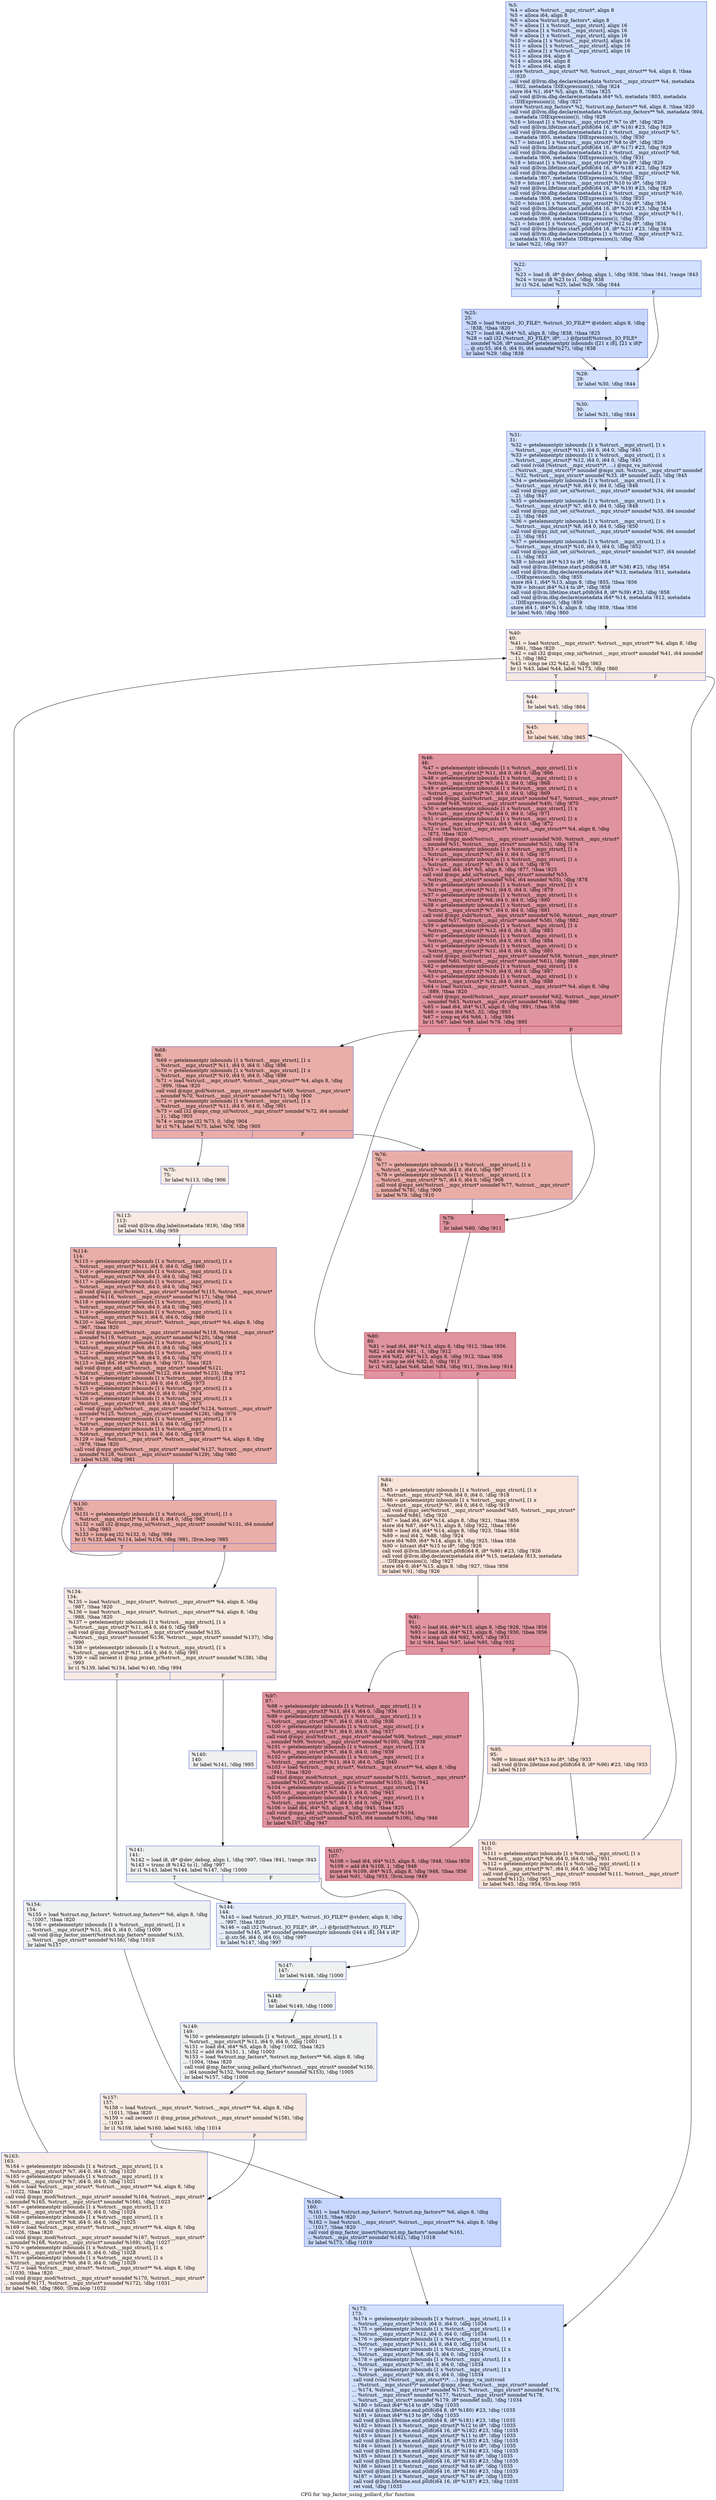digraph "CFG for 'mp_factor_using_pollard_rho' function" {
	label="CFG for 'mp_factor_using_pollard_rho' function";

	Node0x194f090 [shape=record,color="#3d50c3ff", style=filled, fillcolor="#9abbff70",label="{%3:\l  %4 = alloca %struct.__mpz_struct*, align 8\l  %5 = alloca i64, align 8\l  %6 = alloca %struct.mp_factors*, align 8\l  %7 = alloca [1 x %struct.__mpz_struct], align 16\l  %8 = alloca [1 x %struct.__mpz_struct], align 16\l  %9 = alloca [1 x %struct.__mpz_struct], align 16\l  %10 = alloca [1 x %struct.__mpz_struct], align 16\l  %11 = alloca [1 x %struct.__mpz_struct], align 16\l  %12 = alloca [1 x %struct.__mpz_struct], align 16\l  %13 = alloca i64, align 8\l  %14 = alloca i64, align 8\l  %15 = alloca i64, align 8\l  store %struct.__mpz_struct* %0, %struct.__mpz_struct** %4, align 8, !tbaa\l... !820\l  call void @llvm.dbg.declare(metadata %struct.__mpz_struct** %4, metadata\l... !802, metadata !DIExpression()), !dbg !824\l  store i64 %1, i64* %5, align 8, !tbaa !825\l  call void @llvm.dbg.declare(metadata i64* %5, metadata !803, metadata\l... !DIExpression()), !dbg !827\l  store %struct.mp_factors* %2, %struct.mp_factors** %6, align 8, !tbaa !820\l  call void @llvm.dbg.declare(metadata %struct.mp_factors** %6, metadata !804,\l... metadata !DIExpression()), !dbg !828\l  %16 = bitcast [1 x %struct.__mpz_struct]* %7 to i8*, !dbg !829\l  call void @llvm.lifetime.start.p0i8(i64 16, i8* %16) #23, !dbg !829\l  call void @llvm.dbg.declare(metadata [1 x %struct.__mpz_struct]* %7,\l... metadata !805, metadata !DIExpression()), !dbg !830\l  %17 = bitcast [1 x %struct.__mpz_struct]* %8 to i8*, !dbg !829\l  call void @llvm.lifetime.start.p0i8(i64 16, i8* %17) #23, !dbg !829\l  call void @llvm.dbg.declare(metadata [1 x %struct.__mpz_struct]* %8,\l... metadata !806, metadata !DIExpression()), !dbg !831\l  %18 = bitcast [1 x %struct.__mpz_struct]* %9 to i8*, !dbg !829\l  call void @llvm.lifetime.start.p0i8(i64 16, i8* %18) #23, !dbg !829\l  call void @llvm.dbg.declare(metadata [1 x %struct.__mpz_struct]* %9,\l... metadata !807, metadata !DIExpression()), !dbg !832\l  %19 = bitcast [1 x %struct.__mpz_struct]* %10 to i8*, !dbg !829\l  call void @llvm.lifetime.start.p0i8(i64 16, i8* %19) #23, !dbg !829\l  call void @llvm.dbg.declare(metadata [1 x %struct.__mpz_struct]* %10,\l... metadata !808, metadata !DIExpression()), !dbg !833\l  %20 = bitcast [1 x %struct.__mpz_struct]* %11 to i8*, !dbg !834\l  call void @llvm.lifetime.start.p0i8(i64 16, i8* %20) #23, !dbg !834\l  call void @llvm.dbg.declare(metadata [1 x %struct.__mpz_struct]* %11,\l... metadata !809, metadata !DIExpression()), !dbg !835\l  %21 = bitcast [1 x %struct.__mpz_struct]* %12 to i8*, !dbg !834\l  call void @llvm.lifetime.start.p0i8(i64 16, i8* %21) #23, !dbg !834\l  call void @llvm.dbg.declare(metadata [1 x %struct.__mpz_struct]* %12,\l... metadata !810, metadata !DIExpression()), !dbg !836\l  br label %22, !dbg !837\l}"];
	Node0x194f090 -> Node0x194f210;
	Node0x194f210 [shape=record,color="#3d50c3ff", style=filled, fillcolor="#9abbff70",label="{%22:\l22:                                               \l  %23 = load i8, i8* @dev_debug, align 1, !dbg !838, !tbaa !841, !range !843\l  %24 = trunc i8 %23 to i1, !dbg !838\l  br i1 %24, label %25, label %29, !dbg !844\l|{<s0>T|<s1>F}}"];
	Node0x194f210:s0 -> Node0x194f260;
	Node0x194f210:s1 -> Node0x194f2b0;
	Node0x194f260 [shape=record,color="#3d50c3ff", style=filled, fillcolor="#81a4fb70",label="{%25:\l25:                                               \l  %26 = load %struct._IO_FILE*, %struct._IO_FILE** @stderr, align 8, !dbg\l... !838, !tbaa !820\l  %27 = load i64, i64* %5, align 8, !dbg !838, !tbaa !825\l  %28 = call i32 (%struct._IO_FILE*, i8*, ...) @fprintf(%struct._IO_FILE*\l... noundef %26, i8* noundef getelementptr inbounds ([21 x i8], [21 x i8]*\l... @.str.55, i64 0, i64 0), i64 noundef %27), !dbg !838\l  br label %29, !dbg !838\l}"];
	Node0x194f260 -> Node0x194f2b0;
	Node0x194f2b0 [shape=record,color="#3d50c3ff", style=filled, fillcolor="#9abbff70",label="{%29:\l29:                                               \l  br label %30, !dbg !844\l}"];
	Node0x194f2b0 -> Node0x194f300;
	Node0x194f300 [shape=record,color="#3d50c3ff", style=filled, fillcolor="#9abbff70",label="{%30:\l30:                                               \l  br label %31, !dbg !844\l}"];
	Node0x194f300 -> Node0x194f350;
	Node0x194f350 [shape=record,color="#3d50c3ff", style=filled, fillcolor="#9abbff70",label="{%31:\l31:                                               \l  %32 = getelementptr inbounds [1 x %struct.__mpz_struct], [1 x\l... %struct.__mpz_struct]* %11, i64 0, i64 0, !dbg !845\l  %33 = getelementptr inbounds [1 x %struct.__mpz_struct], [1 x\l... %struct.__mpz_struct]* %12, i64 0, i64 0, !dbg !845\l  call void (void (%struct.__mpz_struct*)*, ...) @mpz_va_init(void\l... (%struct.__mpz_struct*)* noundef @mpz_init, %struct.__mpz_struct* noundef\l... %32, %struct.__mpz_struct* noundef %33, i8* noundef null), !dbg !845\l  %34 = getelementptr inbounds [1 x %struct.__mpz_struct], [1 x\l... %struct.__mpz_struct]* %9, i64 0, i64 0, !dbg !846\l  call void @mpz_init_set_si(%struct.__mpz_struct* noundef %34, i64 noundef\l... 2), !dbg !847\l  %35 = getelementptr inbounds [1 x %struct.__mpz_struct], [1 x\l... %struct.__mpz_struct]* %7, i64 0, i64 0, !dbg !848\l  call void @mpz_init_set_si(%struct.__mpz_struct* noundef %35, i64 noundef\l... 2), !dbg !849\l  %36 = getelementptr inbounds [1 x %struct.__mpz_struct], [1 x\l... %struct.__mpz_struct]* %8, i64 0, i64 0, !dbg !850\l  call void @mpz_init_set_si(%struct.__mpz_struct* noundef %36, i64 noundef\l... 2), !dbg !851\l  %37 = getelementptr inbounds [1 x %struct.__mpz_struct], [1 x\l... %struct.__mpz_struct]* %10, i64 0, i64 0, !dbg !852\l  call void @mpz_init_set_ui(%struct.__mpz_struct* noundef %37, i64 noundef\l... 1), !dbg !853\l  %38 = bitcast i64* %13 to i8*, !dbg !854\l  call void @llvm.lifetime.start.p0i8(i64 8, i8* %38) #23, !dbg !854\l  call void @llvm.dbg.declare(metadata i64* %13, metadata !811, metadata\l... !DIExpression()), !dbg !855\l  store i64 1, i64* %13, align 8, !dbg !855, !tbaa !856\l  %39 = bitcast i64* %14 to i8*, !dbg !858\l  call void @llvm.lifetime.start.p0i8(i64 8, i8* %39) #23, !dbg !858\l  call void @llvm.dbg.declare(metadata i64* %14, metadata !812, metadata\l... !DIExpression()), !dbg !859\l  store i64 1, i64* %14, align 8, !dbg !859, !tbaa !856\l  br label %40, !dbg !860\l}"];
	Node0x194f350 -> Node0x194f3a0;
	Node0x194f3a0 [shape=record,color="#3d50c3ff", style=filled, fillcolor="#eed0c070",label="{%40:\l40:                                               \l  %41 = load %struct.__mpz_struct*, %struct.__mpz_struct** %4, align 8, !dbg\l... !861, !tbaa !820\l  %42 = call i32 @mpz_cmp_ui(%struct.__mpz_struct* noundef %41, i64 noundef\l... 1), !dbg !862\l  %43 = icmp ne i32 %42, 0, !dbg !863\l  br i1 %43, label %44, label %173, !dbg !860\l|{<s0>T|<s1>F}}"];
	Node0x194f3a0:s0 -> Node0x194f3f0;
	Node0x194f3a0:s1 -> Node0x194fcb0;
	Node0x194f3f0 [shape=record,color="#3d50c3ff", style=filled, fillcolor="#eed0c070",label="{%44:\l44:                                               \l  br label %45, !dbg !864\l}"];
	Node0x194f3f0 -> Node0x194f440;
	Node0x194f440 [shape=record,color="#3d50c3ff", style=filled, fillcolor="#f7b39670",label="{%45:\l45:                                               \l  br label %46, !dbg !865\l}"];
	Node0x194f440 -> Node0x194f490;
	Node0x194f490 [shape=record,color="#b70d28ff", style=filled, fillcolor="#b70d2870",label="{%46:\l46:                                               \l  %47 = getelementptr inbounds [1 x %struct.__mpz_struct], [1 x\l... %struct.__mpz_struct]* %11, i64 0, i64 0, !dbg !866\l  %48 = getelementptr inbounds [1 x %struct.__mpz_struct], [1 x\l... %struct.__mpz_struct]* %7, i64 0, i64 0, !dbg !868\l  %49 = getelementptr inbounds [1 x %struct.__mpz_struct], [1 x\l... %struct.__mpz_struct]* %7, i64 0, i64 0, !dbg !869\l  call void @mpz_mul(%struct.__mpz_struct* noundef %47, %struct.__mpz_struct*\l... noundef %48, %struct.__mpz_struct* noundef %49), !dbg !870\l  %50 = getelementptr inbounds [1 x %struct.__mpz_struct], [1 x\l... %struct.__mpz_struct]* %7, i64 0, i64 0, !dbg !871\l  %51 = getelementptr inbounds [1 x %struct.__mpz_struct], [1 x\l... %struct.__mpz_struct]* %11, i64 0, i64 0, !dbg !872\l  %52 = load %struct.__mpz_struct*, %struct.__mpz_struct** %4, align 8, !dbg\l... !873, !tbaa !820\l  call void @mpz_mod(%struct.__mpz_struct* noundef %50, %struct.__mpz_struct*\l... noundef %51, %struct.__mpz_struct* noundef %52), !dbg !874\l  %53 = getelementptr inbounds [1 x %struct.__mpz_struct], [1 x\l... %struct.__mpz_struct]* %7, i64 0, i64 0, !dbg !875\l  %54 = getelementptr inbounds [1 x %struct.__mpz_struct], [1 x\l... %struct.__mpz_struct]* %7, i64 0, i64 0, !dbg !876\l  %55 = load i64, i64* %5, align 8, !dbg !877, !tbaa !825\l  call void @mpz_add_ui(%struct.__mpz_struct* noundef %53,\l... %struct.__mpz_struct* noundef %54, i64 noundef %55), !dbg !878\l  %56 = getelementptr inbounds [1 x %struct.__mpz_struct], [1 x\l... %struct.__mpz_struct]* %11, i64 0, i64 0, !dbg !879\l  %57 = getelementptr inbounds [1 x %struct.__mpz_struct], [1 x\l... %struct.__mpz_struct]* %8, i64 0, i64 0, !dbg !880\l  %58 = getelementptr inbounds [1 x %struct.__mpz_struct], [1 x\l... %struct.__mpz_struct]* %7, i64 0, i64 0, !dbg !881\l  call void @mpz_sub(%struct.__mpz_struct* noundef %56, %struct.__mpz_struct*\l... noundef %57, %struct.__mpz_struct* noundef %58), !dbg !882\l  %59 = getelementptr inbounds [1 x %struct.__mpz_struct], [1 x\l... %struct.__mpz_struct]* %12, i64 0, i64 0, !dbg !883\l  %60 = getelementptr inbounds [1 x %struct.__mpz_struct], [1 x\l... %struct.__mpz_struct]* %10, i64 0, i64 0, !dbg !884\l  %61 = getelementptr inbounds [1 x %struct.__mpz_struct], [1 x\l... %struct.__mpz_struct]* %11, i64 0, i64 0, !dbg !885\l  call void @mpz_mul(%struct.__mpz_struct* noundef %59, %struct.__mpz_struct*\l... noundef %60, %struct.__mpz_struct* noundef %61), !dbg !886\l  %62 = getelementptr inbounds [1 x %struct.__mpz_struct], [1 x\l... %struct.__mpz_struct]* %10, i64 0, i64 0, !dbg !887\l  %63 = getelementptr inbounds [1 x %struct.__mpz_struct], [1 x\l... %struct.__mpz_struct]* %12, i64 0, i64 0, !dbg !888\l  %64 = load %struct.__mpz_struct*, %struct.__mpz_struct** %4, align 8, !dbg\l... !889, !tbaa !820\l  call void @mpz_mod(%struct.__mpz_struct* noundef %62, %struct.__mpz_struct*\l... noundef %63, %struct.__mpz_struct* noundef %64), !dbg !890\l  %65 = load i64, i64* %13, align 8, !dbg !891, !tbaa !856\l  %66 = urem i64 %65, 32, !dbg !893\l  %67 = icmp eq i64 %66, 1, !dbg !894\l  br i1 %67, label %68, label %79, !dbg !895\l|{<s0>T|<s1>F}}"];
	Node0x194f490:s0 -> Node0x194f4e0;
	Node0x194f490:s1 -> Node0x194f5d0;
	Node0x194f4e0 [shape=record,color="#3d50c3ff", style=filled, fillcolor="#d0473d70",label="{%68:\l68:                                               \l  %69 = getelementptr inbounds [1 x %struct.__mpz_struct], [1 x\l... %struct.__mpz_struct]* %11, i64 0, i64 0, !dbg !896\l  %70 = getelementptr inbounds [1 x %struct.__mpz_struct], [1 x\l... %struct.__mpz_struct]* %10, i64 0, i64 0, !dbg !898\l  %71 = load %struct.__mpz_struct*, %struct.__mpz_struct** %4, align 8, !dbg\l... !899, !tbaa !820\l  call void @mpz_gcd(%struct.__mpz_struct* noundef %69, %struct.__mpz_struct*\l... noundef %70, %struct.__mpz_struct* noundef %71), !dbg !900\l  %72 = getelementptr inbounds [1 x %struct.__mpz_struct], [1 x\l... %struct.__mpz_struct]* %11, i64 0, i64 0, !dbg !901\l  %73 = call i32 @mpz_cmp_ui(%struct.__mpz_struct* noundef %72, i64 noundef\l... 1), !dbg !903\l  %74 = icmp ne i32 %73, 0, !dbg !904\l  br i1 %74, label %75, label %76, !dbg !905\l|{<s0>T|<s1>F}}"];
	Node0x194f4e0:s0 -> Node0x194f530;
	Node0x194f4e0:s1 -> Node0x194f580;
	Node0x194f530 [shape=record,color="#3d50c3ff", style=filled, fillcolor="#eed0c070",label="{%75:\l75:                                               \l  br label %113, !dbg !906\l}"];
	Node0x194f530 -> Node0x194f850;
	Node0x194f580 [shape=record,color="#3d50c3ff", style=filled, fillcolor="#d0473d70",label="{%76:\l76:                                               \l  %77 = getelementptr inbounds [1 x %struct.__mpz_struct], [1 x\l... %struct.__mpz_struct]* %9, i64 0, i64 0, !dbg !907\l  %78 = getelementptr inbounds [1 x %struct.__mpz_struct], [1 x\l... %struct.__mpz_struct]* %7, i64 0, i64 0, !dbg !908\l  call void @mpz_set(%struct.__mpz_struct* noundef %77, %struct.__mpz_struct*\l... noundef %78), !dbg !909\l  br label %79, !dbg !910\l}"];
	Node0x194f580 -> Node0x194f5d0;
	Node0x194f5d0 [shape=record,color="#b70d28ff", style=filled, fillcolor="#b70d2870",label="{%79:\l79:                                               \l  br label %80, !dbg !911\l}"];
	Node0x194f5d0 -> Node0x194f620;
	Node0x194f620 [shape=record,color="#b70d28ff", style=filled, fillcolor="#b70d2870",label="{%80:\l80:                                               \l  %81 = load i64, i64* %13, align 8, !dbg !912, !tbaa !856\l  %82 = add i64 %81, -1, !dbg !912\l  store i64 %82, i64* %13, align 8, !dbg !912, !tbaa !856\l  %83 = icmp ne i64 %82, 0, !dbg !913\l  br i1 %83, label %46, label %84, !dbg !911, !llvm.loop !914\l|{<s0>T|<s1>F}}"];
	Node0x194f620:s0 -> Node0x194f490;
	Node0x194f620:s1 -> Node0x194f670;
	Node0x194f670 [shape=record,color="#3d50c3ff", style=filled, fillcolor="#f5c1a970",label="{%84:\l84:                                               \l  %85 = getelementptr inbounds [1 x %struct.__mpz_struct], [1 x\l... %struct.__mpz_struct]* %8, i64 0, i64 0, !dbg !918\l  %86 = getelementptr inbounds [1 x %struct.__mpz_struct], [1 x\l... %struct.__mpz_struct]* %7, i64 0, i64 0, !dbg !919\l  call void @mpz_set(%struct.__mpz_struct* noundef %85, %struct.__mpz_struct*\l... noundef %86), !dbg !920\l  %87 = load i64, i64* %14, align 8, !dbg !921, !tbaa !856\l  store i64 %87, i64* %13, align 8, !dbg !922, !tbaa !856\l  %88 = load i64, i64* %14, align 8, !dbg !923, !tbaa !856\l  %89 = mul i64 2, %88, !dbg !924\l  store i64 %89, i64* %14, align 8, !dbg !925, !tbaa !856\l  %90 = bitcast i64* %15 to i8*, !dbg !926\l  call void @llvm.lifetime.start.p0i8(i64 8, i8* %90) #23, !dbg !926\l  call void @llvm.dbg.declare(metadata i64* %15, metadata !813, metadata\l... !DIExpression()), !dbg !927\l  store i64 0, i64* %15, align 8, !dbg !927, !tbaa !856\l  br label %91, !dbg !926\l}"];
	Node0x194f670 -> Node0x194f6c0;
	Node0x194f6c0 [shape=record,color="#b70d28ff", style=filled, fillcolor="#b70d2870",label="{%91:\l91:                                               \l  %92 = load i64, i64* %15, align 8, !dbg !928, !tbaa !856\l  %93 = load i64, i64* %13, align 8, !dbg !930, !tbaa !856\l  %94 = icmp ult i64 %92, %93, !dbg !931\l  br i1 %94, label %97, label %95, !dbg !932\l|{<s0>T|<s1>F}}"];
	Node0x194f6c0:s0 -> Node0x194f760;
	Node0x194f6c0:s1 -> Node0x194f710;
	Node0x194f710 [shape=record,color="#3d50c3ff", style=filled, fillcolor="#f5c1a970",label="{%95:\l95:                                               \l  %96 = bitcast i64* %15 to i8*, !dbg !933\l  call void @llvm.lifetime.end.p0i8(i64 8, i8* %96) #23, !dbg !933\l  br label %110\l}"];
	Node0x194f710 -> Node0x194f800;
	Node0x194f760 [shape=record,color="#b70d28ff", style=filled, fillcolor="#b70d2870",label="{%97:\l97:                                               \l  %98 = getelementptr inbounds [1 x %struct.__mpz_struct], [1 x\l... %struct.__mpz_struct]* %11, i64 0, i64 0, !dbg !934\l  %99 = getelementptr inbounds [1 x %struct.__mpz_struct], [1 x\l... %struct.__mpz_struct]* %7, i64 0, i64 0, !dbg !936\l  %100 = getelementptr inbounds [1 x %struct.__mpz_struct], [1 x\l... %struct.__mpz_struct]* %7, i64 0, i64 0, !dbg !937\l  call void @mpz_mul(%struct.__mpz_struct* noundef %98, %struct.__mpz_struct*\l... noundef %99, %struct.__mpz_struct* noundef %100), !dbg !938\l  %101 = getelementptr inbounds [1 x %struct.__mpz_struct], [1 x\l... %struct.__mpz_struct]* %7, i64 0, i64 0, !dbg !939\l  %102 = getelementptr inbounds [1 x %struct.__mpz_struct], [1 x\l... %struct.__mpz_struct]* %11, i64 0, i64 0, !dbg !940\l  %103 = load %struct.__mpz_struct*, %struct.__mpz_struct** %4, align 8, !dbg\l... !941, !tbaa !820\l  call void @mpz_mod(%struct.__mpz_struct* noundef %101, %struct.__mpz_struct*\l... noundef %102, %struct.__mpz_struct* noundef %103), !dbg !942\l  %104 = getelementptr inbounds [1 x %struct.__mpz_struct], [1 x\l... %struct.__mpz_struct]* %7, i64 0, i64 0, !dbg !943\l  %105 = getelementptr inbounds [1 x %struct.__mpz_struct], [1 x\l... %struct.__mpz_struct]* %7, i64 0, i64 0, !dbg !944\l  %106 = load i64, i64* %5, align 8, !dbg !945, !tbaa !825\l  call void @mpz_add_ui(%struct.__mpz_struct* noundef %104,\l... %struct.__mpz_struct* noundef %105, i64 noundef %106), !dbg !946\l  br label %107, !dbg !947\l}"];
	Node0x194f760 -> Node0x194f7b0;
	Node0x194f7b0 [shape=record,color="#b70d28ff", style=filled, fillcolor="#b70d2870",label="{%107:\l107:                                              \l  %108 = load i64, i64* %15, align 8, !dbg !948, !tbaa !856\l  %109 = add i64 %108, 1, !dbg !948\l  store i64 %109, i64* %15, align 8, !dbg !948, !tbaa !856\l  br label %91, !dbg !933, !llvm.loop !949\l}"];
	Node0x194f7b0 -> Node0x194f6c0;
	Node0x194f800 [shape=record,color="#3d50c3ff", style=filled, fillcolor="#f5c1a970",label="{%110:\l110:                                              \l  %111 = getelementptr inbounds [1 x %struct.__mpz_struct], [1 x\l... %struct.__mpz_struct]* %9, i64 0, i64 0, !dbg !951\l  %112 = getelementptr inbounds [1 x %struct.__mpz_struct], [1 x\l... %struct.__mpz_struct]* %7, i64 0, i64 0, !dbg !952\l  call void @mpz_set(%struct.__mpz_struct* noundef %111, %struct.__mpz_struct*\l... noundef %112), !dbg !953\l  br label %45, !dbg !954, !llvm.loop !955\l}"];
	Node0x194f800 -> Node0x194f440;
	Node0x194f850 [shape=record,color="#3d50c3ff", style=filled, fillcolor="#eed0c070",label="{%113:\l113:                                              \l  call void @llvm.dbg.label(metadata !819), !dbg !958\l  br label %114, !dbg !959\l}"];
	Node0x194f850 -> Node0x194f8a0;
	Node0x194f8a0 [shape=record,color="#3d50c3ff", style=filled, fillcolor="#d0473d70",label="{%114:\l114:                                              \l  %115 = getelementptr inbounds [1 x %struct.__mpz_struct], [1 x\l... %struct.__mpz_struct]* %11, i64 0, i64 0, !dbg !960\l  %116 = getelementptr inbounds [1 x %struct.__mpz_struct], [1 x\l... %struct.__mpz_struct]* %9, i64 0, i64 0, !dbg !962\l  %117 = getelementptr inbounds [1 x %struct.__mpz_struct], [1 x\l... %struct.__mpz_struct]* %9, i64 0, i64 0, !dbg !963\l  call void @mpz_mul(%struct.__mpz_struct* noundef %115, %struct.__mpz_struct*\l... noundef %116, %struct.__mpz_struct* noundef %117), !dbg !964\l  %118 = getelementptr inbounds [1 x %struct.__mpz_struct], [1 x\l... %struct.__mpz_struct]* %9, i64 0, i64 0, !dbg !965\l  %119 = getelementptr inbounds [1 x %struct.__mpz_struct], [1 x\l... %struct.__mpz_struct]* %11, i64 0, i64 0, !dbg !966\l  %120 = load %struct.__mpz_struct*, %struct.__mpz_struct** %4, align 8, !dbg\l... !967, !tbaa !820\l  call void @mpz_mod(%struct.__mpz_struct* noundef %118, %struct.__mpz_struct*\l... noundef %119, %struct.__mpz_struct* noundef %120), !dbg !968\l  %121 = getelementptr inbounds [1 x %struct.__mpz_struct], [1 x\l... %struct.__mpz_struct]* %9, i64 0, i64 0, !dbg !969\l  %122 = getelementptr inbounds [1 x %struct.__mpz_struct], [1 x\l... %struct.__mpz_struct]* %9, i64 0, i64 0, !dbg !970\l  %123 = load i64, i64* %5, align 8, !dbg !971, !tbaa !825\l  call void @mpz_add_ui(%struct.__mpz_struct* noundef %121,\l... %struct.__mpz_struct* noundef %122, i64 noundef %123), !dbg !972\l  %124 = getelementptr inbounds [1 x %struct.__mpz_struct], [1 x\l... %struct.__mpz_struct]* %11, i64 0, i64 0, !dbg !973\l  %125 = getelementptr inbounds [1 x %struct.__mpz_struct], [1 x\l... %struct.__mpz_struct]* %8, i64 0, i64 0, !dbg !974\l  %126 = getelementptr inbounds [1 x %struct.__mpz_struct], [1 x\l... %struct.__mpz_struct]* %9, i64 0, i64 0, !dbg !975\l  call void @mpz_sub(%struct.__mpz_struct* noundef %124, %struct.__mpz_struct*\l... noundef %125, %struct.__mpz_struct* noundef %126), !dbg !976\l  %127 = getelementptr inbounds [1 x %struct.__mpz_struct], [1 x\l... %struct.__mpz_struct]* %11, i64 0, i64 0, !dbg !977\l  %128 = getelementptr inbounds [1 x %struct.__mpz_struct], [1 x\l... %struct.__mpz_struct]* %11, i64 0, i64 0, !dbg !978\l  %129 = load %struct.__mpz_struct*, %struct.__mpz_struct** %4, align 8, !dbg\l... !979, !tbaa !820\l  call void @mpz_gcd(%struct.__mpz_struct* noundef %127, %struct.__mpz_struct*\l... noundef %128, %struct.__mpz_struct* noundef %129), !dbg !980\l  br label %130, !dbg !981\l}"];
	Node0x194f8a0 -> Node0x194f8f0;
	Node0x194f8f0 [shape=record,color="#3d50c3ff", style=filled, fillcolor="#d0473d70",label="{%130:\l130:                                              \l  %131 = getelementptr inbounds [1 x %struct.__mpz_struct], [1 x\l... %struct.__mpz_struct]* %11, i64 0, i64 0, !dbg !982\l  %132 = call i32 @mpz_cmp_ui(%struct.__mpz_struct* noundef %131, i64 noundef\l... 1), !dbg !983\l  %133 = icmp eq i32 %132, 0, !dbg !984\l  br i1 %133, label %114, label %134, !dbg !981, !llvm.loop !985\l|{<s0>T|<s1>F}}"];
	Node0x194f8f0:s0 -> Node0x194f8a0;
	Node0x194f8f0:s1 -> Node0x194f940;
	Node0x194f940 [shape=record,color="#3d50c3ff", style=filled, fillcolor="#eed0c070",label="{%134:\l134:                                              \l  %135 = load %struct.__mpz_struct*, %struct.__mpz_struct** %4, align 8, !dbg\l... !987, !tbaa !820\l  %136 = load %struct.__mpz_struct*, %struct.__mpz_struct** %4, align 8, !dbg\l... !988, !tbaa !820\l  %137 = getelementptr inbounds [1 x %struct.__mpz_struct], [1 x\l... %struct.__mpz_struct]* %11, i64 0, i64 0, !dbg !989\l  call void @mpz_divexact(%struct.__mpz_struct* noundef %135,\l... %struct.__mpz_struct* noundef %136, %struct.__mpz_struct* noundef %137), !dbg\l... !990\l  %138 = getelementptr inbounds [1 x %struct.__mpz_struct], [1 x\l... %struct.__mpz_struct]* %11, i64 0, i64 0, !dbg !991\l  %139 = call zeroext i1 @mp_prime_p(%struct.__mpz_struct* noundef %138), !dbg\l... !993\l  br i1 %139, label %154, label %140, !dbg !994\l|{<s0>T|<s1>F}}"];
	Node0x194f940:s0 -> Node0x194fb70;
	Node0x194f940:s1 -> Node0x194f990;
	Node0x194f990 [shape=record,color="#3d50c3ff", style=filled, fillcolor="#dbdcde70",label="{%140:\l140:                                              \l  br label %141, !dbg !995\l}"];
	Node0x194f990 -> Node0x194f9e0;
	Node0x194f9e0 [shape=record,color="#3d50c3ff", style=filled, fillcolor="#dbdcde70",label="{%141:\l141:                                              \l  %142 = load i8, i8* @dev_debug, align 1, !dbg !997, !tbaa !841, !range !843\l  %143 = trunc i8 %142 to i1, !dbg !997\l  br i1 %143, label %144, label %147, !dbg !1000\l|{<s0>T|<s1>F}}"];
	Node0x194f9e0:s0 -> Node0x194fa30;
	Node0x194f9e0:s1 -> Node0x194fa80;
	Node0x194fa30 [shape=record,color="#3d50c3ff", style=filled, fillcolor="#c7d7f070",label="{%144:\l144:                                              \l  %145 = load %struct._IO_FILE*, %struct._IO_FILE** @stderr, align 8, !dbg\l... !997, !tbaa !820\l  %146 = call i32 (%struct._IO_FILE*, i8*, ...) @fprintf(%struct._IO_FILE*\l... noundef %145, i8* noundef getelementptr inbounds ([44 x i8], [44 x i8]*\l... @.str.56, i64 0, i64 0)), !dbg !997\l  br label %147, !dbg !997\l}"];
	Node0x194fa30 -> Node0x194fa80;
	Node0x194fa80 [shape=record,color="#3d50c3ff", style=filled, fillcolor="#dbdcde70",label="{%147:\l147:                                              \l  br label %148, !dbg !1000\l}"];
	Node0x194fa80 -> Node0x194fad0;
	Node0x194fad0 [shape=record,color="#3d50c3ff", style=filled, fillcolor="#dbdcde70",label="{%148:\l148:                                              \l  br label %149, !dbg !1000\l}"];
	Node0x194fad0 -> Node0x194fb20;
	Node0x194fb20 [shape=record,color="#3d50c3ff", style=filled, fillcolor="#dbdcde70",label="{%149:\l149:                                              \l  %150 = getelementptr inbounds [1 x %struct.__mpz_struct], [1 x\l... %struct.__mpz_struct]* %11, i64 0, i64 0, !dbg !1001\l  %151 = load i64, i64* %5, align 8, !dbg !1002, !tbaa !825\l  %152 = add i64 %151, 1, !dbg !1003\l  %153 = load %struct.mp_factors*, %struct.mp_factors** %6, align 8, !dbg\l... !1004, !tbaa !820\l  call void @mp_factor_using_pollard_rho(%struct.__mpz_struct* noundef %150,\l... i64 noundef %152, %struct.mp_factors* noundef %153), !dbg !1005\l  br label %157, !dbg !1006\l}"];
	Node0x194fb20 -> Node0x194fbc0;
	Node0x194fb70 [shape=record,color="#3d50c3ff", style=filled, fillcolor="#dbdcde70",label="{%154:\l154:                                              \l  %155 = load %struct.mp_factors*, %struct.mp_factors** %6, align 8, !dbg\l... !1007, !tbaa !820\l  %156 = getelementptr inbounds [1 x %struct.__mpz_struct], [1 x\l... %struct.__mpz_struct]* %11, i64 0, i64 0, !dbg !1009\l  call void @mp_factor_insert(%struct.mp_factors* noundef %155,\l... %struct.__mpz_struct* noundef %156), !dbg !1010\l  br label %157\l}"];
	Node0x194fb70 -> Node0x194fbc0;
	Node0x194fbc0 [shape=record,color="#3d50c3ff", style=filled, fillcolor="#eed0c070",label="{%157:\l157:                                              \l  %158 = load %struct.__mpz_struct*, %struct.__mpz_struct** %4, align 8, !dbg\l... !1011, !tbaa !820\l  %159 = call zeroext i1 @mp_prime_p(%struct.__mpz_struct* noundef %158), !dbg\l... !1013\l  br i1 %159, label %160, label %163, !dbg !1014\l|{<s0>T|<s1>F}}"];
	Node0x194fbc0:s0 -> Node0x194fc10;
	Node0x194fbc0:s1 -> Node0x194fc60;
	Node0x194fc10 [shape=record,color="#3d50c3ff", style=filled, fillcolor="#81a4fb70",label="{%160:\l160:                                              \l  %161 = load %struct.mp_factors*, %struct.mp_factors** %6, align 8, !dbg\l... !1015, !tbaa !820\l  %162 = load %struct.__mpz_struct*, %struct.__mpz_struct** %4, align 8, !dbg\l... !1017, !tbaa !820\l  call void @mp_factor_insert(%struct.mp_factors* noundef %161,\l... %struct.__mpz_struct* noundef %162), !dbg !1018\l  br label %173, !dbg !1019\l}"];
	Node0x194fc10 -> Node0x194fcb0;
	Node0x194fc60 [shape=record,color="#3d50c3ff", style=filled, fillcolor="#ecd3c570",label="{%163:\l163:                                              \l  %164 = getelementptr inbounds [1 x %struct.__mpz_struct], [1 x\l... %struct.__mpz_struct]* %7, i64 0, i64 0, !dbg !1020\l  %165 = getelementptr inbounds [1 x %struct.__mpz_struct], [1 x\l... %struct.__mpz_struct]* %7, i64 0, i64 0, !dbg !1021\l  %166 = load %struct.__mpz_struct*, %struct.__mpz_struct** %4, align 8, !dbg\l... !1022, !tbaa !820\l  call void @mpz_mod(%struct.__mpz_struct* noundef %164, %struct.__mpz_struct*\l... noundef %165, %struct.__mpz_struct* noundef %166), !dbg !1023\l  %167 = getelementptr inbounds [1 x %struct.__mpz_struct], [1 x\l... %struct.__mpz_struct]* %8, i64 0, i64 0, !dbg !1024\l  %168 = getelementptr inbounds [1 x %struct.__mpz_struct], [1 x\l... %struct.__mpz_struct]* %8, i64 0, i64 0, !dbg !1025\l  %169 = load %struct.__mpz_struct*, %struct.__mpz_struct** %4, align 8, !dbg\l... !1026, !tbaa !820\l  call void @mpz_mod(%struct.__mpz_struct* noundef %167, %struct.__mpz_struct*\l... noundef %168, %struct.__mpz_struct* noundef %169), !dbg !1027\l  %170 = getelementptr inbounds [1 x %struct.__mpz_struct], [1 x\l... %struct.__mpz_struct]* %9, i64 0, i64 0, !dbg !1028\l  %171 = getelementptr inbounds [1 x %struct.__mpz_struct], [1 x\l... %struct.__mpz_struct]* %9, i64 0, i64 0, !dbg !1029\l  %172 = load %struct.__mpz_struct*, %struct.__mpz_struct** %4, align 8, !dbg\l... !1030, !tbaa !820\l  call void @mpz_mod(%struct.__mpz_struct* noundef %170, %struct.__mpz_struct*\l... noundef %171, %struct.__mpz_struct* noundef %172), !dbg !1031\l  br label %40, !dbg !860, !llvm.loop !1032\l}"];
	Node0x194fc60 -> Node0x194f3a0;
	Node0x194fcb0 [shape=record,color="#3d50c3ff", style=filled, fillcolor="#9abbff70",label="{%173:\l173:                                              \l  %174 = getelementptr inbounds [1 x %struct.__mpz_struct], [1 x\l... %struct.__mpz_struct]* %10, i64 0, i64 0, !dbg !1034\l  %175 = getelementptr inbounds [1 x %struct.__mpz_struct], [1 x\l... %struct.__mpz_struct]* %12, i64 0, i64 0, !dbg !1034\l  %176 = getelementptr inbounds [1 x %struct.__mpz_struct], [1 x\l... %struct.__mpz_struct]* %11, i64 0, i64 0, !dbg !1034\l  %177 = getelementptr inbounds [1 x %struct.__mpz_struct], [1 x\l... %struct.__mpz_struct]* %8, i64 0, i64 0, !dbg !1034\l  %178 = getelementptr inbounds [1 x %struct.__mpz_struct], [1 x\l... %struct.__mpz_struct]* %7, i64 0, i64 0, !dbg !1034\l  %179 = getelementptr inbounds [1 x %struct.__mpz_struct], [1 x\l... %struct.__mpz_struct]* %9, i64 0, i64 0, !dbg !1034\l  call void (void (%struct.__mpz_struct*)*, ...) @mpz_va_init(void\l... (%struct.__mpz_struct*)* noundef @mpz_clear, %struct.__mpz_struct* noundef\l... %174, %struct.__mpz_struct* noundef %175, %struct.__mpz_struct* noundef %176,\l... %struct.__mpz_struct* noundef %177, %struct.__mpz_struct* noundef %178,\l... %struct.__mpz_struct* noundef %179, i8* noundef null), !dbg !1034\l  %180 = bitcast i64* %14 to i8*, !dbg !1035\l  call void @llvm.lifetime.end.p0i8(i64 8, i8* %180) #23, !dbg !1035\l  %181 = bitcast i64* %13 to i8*, !dbg !1035\l  call void @llvm.lifetime.end.p0i8(i64 8, i8* %181) #23, !dbg !1035\l  %182 = bitcast [1 x %struct.__mpz_struct]* %12 to i8*, !dbg !1035\l  call void @llvm.lifetime.end.p0i8(i64 16, i8* %182) #23, !dbg !1035\l  %183 = bitcast [1 x %struct.__mpz_struct]* %11 to i8*, !dbg !1035\l  call void @llvm.lifetime.end.p0i8(i64 16, i8* %183) #23, !dbg !1035\l  %184 = bitcast [1 x %struct.__mpz_struct]* %10 to i8*, !dbg !1035\l  call void @llvm.lifetime.end.p0i8(i64 16, i8* %184) #23, !dbg !1035\l  %185 = bitcast [1 x %struct.__mpz_struct]* %9 to i8*, !dbg !1035\l  call void @llvm.lifetime.end.p0i8(i64 16, i8* %185) #23, !dbg !1035\l  %186 = bitcast [1 x %struct.__mpz_struct]* %8 to i8*, !dbg !1035\l  call void @llvm.lifetime.end.p0i8(i64 16, i8* %186) #23, !dbg !1035\l  %187 = bitcast [1 x %struct.__mpz_struct]* %7 to i8*, !dbg !1035\l  call void @llvm.lifetime.end.p0i8(i64 16, i8* %187) #23, !dbg !1035\l  ret void, !dbg !1035\l}"];
}
